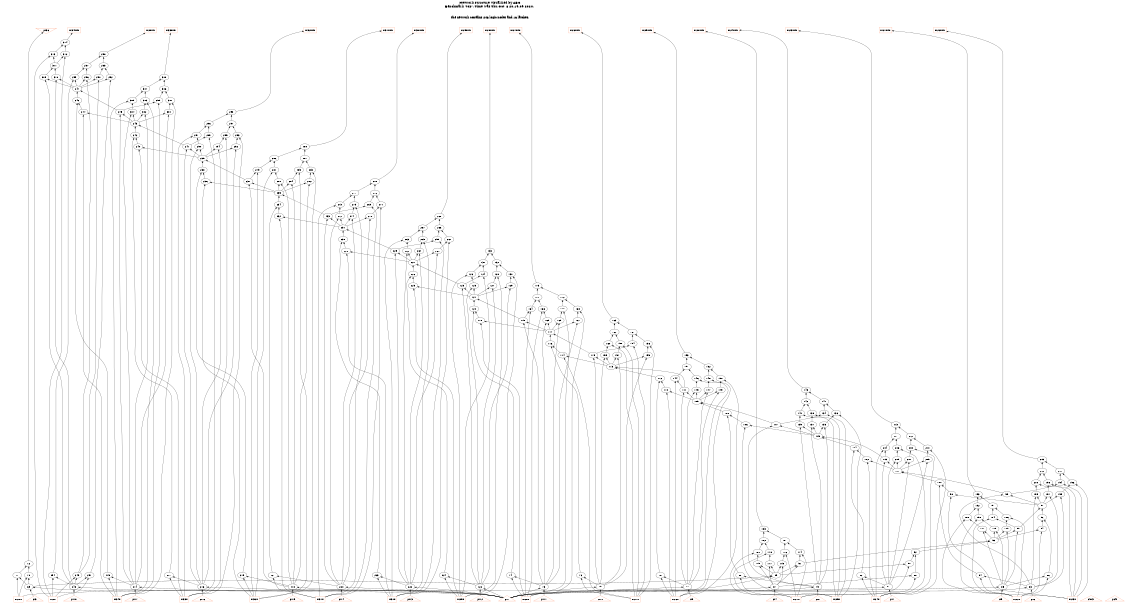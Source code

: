 # Network structure generated by ABC

digraph network {
size = "7.5,10";
center = true;
edge [dir = back];

{
  node [shape = plaintext];
  edge [style = invis];
  LevelTitle1 [label=""];
  LevelTitle2 [label=""];
  Level49 [label = ""];
  Level48 [label = ""];
  Level47 [label = ""];
  Level46 [label = ""];
  Level45 [label = ""];
  Level44 [label = ""];
  Level43 [label = ""];
  Level42 [label = ""];
  Level41 [label = ""];
  Level40 [label = ""];
  Level39 [label = ""];
  Level38 [label = ""];
  Level37 [label = ""];
  Level36 [label = ""];
  Level35 [label = ""];
  Level34 [label = ""];
  Level33 [label = ""];
  Level32 [label = ""];
  Level31 [label = ""];
  Level30 [label = ""];
  Level29 [label = ""];
  Level28 [label = ""];
  Level27 [label = ""];
  Level26 [label = ""];
  Level25 [label = ""];
  Level24 [label = ""];
  Level23 [label = ""];
  Level22 [label = ""];
  Level21 [label = ""];
  Level20 [label = ""];
  Level19 [label = ""];
  Level18 [label = ""];
  Level17 [label = ""];
  Level16 [label = ""];
  Level15 [label = ""];
  Level14 [label = ""];
  Level13 [label = ""];
  Level12 [label = ""];
  Level11 [label = ""];
  Level10 [label = ""];
  Level9 [label = ""];
  Level8 [label = ""];
  Level7 [label = ""];
  Level6 [label = ""];
  Level5 [label = ""];
  Level4 [label = ""];
  Level3 [label = ""];
  Level2 [label = ""];
  Level1 [label = ""];
  Level0 [label = ""];
  LevelTitle1 ->  LevelTitle2 ->  Level49 ->  Level48 ->  Level47 ->  Level46 ->  Level45 ->  Level44 ->  Level43 ->  Level42 ->  Level41 ->  Level40 ->  Level39 ->  Level38 ->  Level37 ->  Level36 ->  Level35 ->  Level34 ->  Level33 ->  Level32 ->  Level31 ->  Level30 ->  Level29 ->  Level28 ->  Level27 ->  Level26 ->  Level25 ->  Level24 ->  Level23 ->  Level22 ->  Level21 ->  Level20 ->  Level19 ->  Level18 ->  Level17 ->  Level16 ->  Level15 ->  Level14 ->  Level13 ->  Level12 ->  Level11 ->  Level10 ->  Level9 ->  Level8 ->  Level7 ->  Level6 ->  Level5 ->  Level4 ->  Level3 ->  Level2 ->  Level1 ->  Level0;
}

{
  rank = same;
  LevelTitle1;
  title1 [shape=plaintext,
          fontsize=20,
          fontname = "Times-Roman",
          label="Network structure visualized by ABC\nBenchmark \"top\". Time was Thu Oct  8 20:19:09 2020. "
         ];
}

{
  rank = same;
  LevelTitle2;
  title2 [shape=plaintext,
          fontsize=18,
          fontname = "Times-Roman",
          label="The network contains 246 logic nodes and 16 latches.\n"
         ];
}

{
  rank = same;
  Level49;
  Node20 [label = "p_36", shape = invtriangle, color = coral, fillcolor = coral];
  Node22 [label = "n_28L_in", shape = box, color = coral, fillcolor = coral];
  Node25 [label = "n_24L_in", shape = box, color = coral, fillcolor = coral];
  Node28 [label = "n_25L_in", shape = box, color = coral, fillcolor = coral];
  Node31 [label = "n_26L_in", shape = box, color = coral, fillcolor = coral];
  Node34 [label = "n_27L_in", shape = box, color = coral, fillcolor = coral];
  Node37 [label = "n_20L_in", shape = box, color = coral, fillcolor = coral];
  Node40 [label = "n_21L_in", shape = box, color = coral, fillcolor = coral];
  Node43 [label = "n_22L_in", shape = box, color = coral, fillcolor = coral];
  Node46 [label = "n_23L_in", shape = box, color = coral, fillcolor = coral];
  Node49 [label = "n_2L_in", shape = box, color = coral, fillcolor = coral];
  Node52 [label = "n_29L_in", shape = box, color = coral, fillcolor = coral];
  Node55 [label = "n_30L_in", shape = box, color = coral, fillcolor = coral];
  Node58 [label = "n_31L_in", shape = box, color = coral, fillcolor = coral];
  Node61 [label = "n_32L_in", shape = box, color = coral, fillcolor = coral];
  Node64 [label = "n_33L_in", shape = box, color = coral, fillcolor = coral];
  Node67 [label = "n_34L_in", shape = box, color = coral, fillcolor = coral];
}

{
  rank = same;
  Level48;
  Node314 [label = "314\n", shape = ellipse];
}

{
  rank = same;
  Level47;
  Node258 [label = "258\n", shape = ellipse];
  Node312 [label = "312\n", shape = ellipse];
  Node313 [label = "313\n", shape = ellipse];
}

{
  rank = same;
  Level46;
  Node253 [label = "253\n", shape = ellipse];
  Node257 [label = "257\n", shape = ellipse];
  Node311 [label = "311\n", shape = ellipse];
}

{
  rank = same;
  Level45;
  Node250 [label = "250\n", shape = ellipse];
  Node252 [label = "252\n", shape = ellipse];
  Node255 [label = "255\n", shape = ellipse];
  Node256 [label = "256\n", shape = ellipse];
  Node308 [label = "308\n", shape = ellipse];
  Node309 [label = "309\n", shape = ellipse];
  Node310 [label = "310\n", shape = ellipse];
}

{
  rank = same;
  Level44;
  Node247 [label = "247\n", shape = ellipse];
  Node306 [label = "306\n", shape = ellipse];
  Node307 [label = "307\n", shape = ellipse];
}

{
  rank = same;
  Level43;
  Node246 [label = "246\n", shape = ellipse];
  Node299 [label = "299\n", shape = ellipse];
  Node301 [label = "301\n", shape = ellipse];
  Node303 [label = "303\n", shape = ellipse];
  Node305 [label = "305\n", shape = ellipse];
}

{
  rank = same;
  Level42;
  Node244 [label = "244\n", shape = ellipse];
  Node245 [label = "245\n", shape = ellipse];
  Node298 [label = "298\n", shape = ellipse];
  Node300 [label = "300\n", shape = ellipse];
  Node302 [label = "302\n", shape = ellipse];
  Node304 [label = "304\n", shape = ellipse];
}

{
  rank = same;
  Level41;
  Node243 [label = "243\n", shape = ellipse];
  Node296 [label = "296\n", shape = ellipse];
  Node297 [label = "297\n", shape = ellipse];
}

{
  rank = same;
  Level40;
  Node242 [label = "242\n", shape = ellipse];
  Node289 [label = "289\n", shape = ellipse];
  Node291 [label = "291\n", shape = ellipse];
  Node293 [label = "293\n", shape = ellipse];
  Node295 [label = "295\n", shape = ellipse];
}

{
  rank = same;
  Level39;
  Node240 [label = "240\n", shape = ellipse];
  Node241 [label = "241\n", shape = ellipse];
  Node288 [label = "288\n", shape = ellipse];
  Node290 [label = "290\n", shape = ellipse];
  Node292 [label = "292\n", shape = ellipse];
  Node294 [label = "294\n", shape = ellipse];
}

{
  rank = same;
  Level38;
  Node239 [label = "239\n", shape = ellipse];
  Node286 [label = "286\n", shape = ellipse];
  Node287 [label = "287\n", shape = ellipse];
}

{
  rank = same;
  Level37;
  Node238 [label = "238\n", shape = ellipse];
  Node279 [label = "279\n", shape = ellipse];
  Node281 [label = "281\n", shape = ellipse];
  Node283 [label = "283\n", shape = ellipse];
  Node285 [label = "285\n", shape = ellipse];
}

{
  rank = same;
  Level36;
  Node236 [label = "236\n", shape = ellipse];
  Node237 [label = "237\n", shape = ellipse];
  Node278 [label = "278\n", shape = ellipse];
  Node280 [label = "280\n", shape = ellipse];
  Node282 [label = "282\n", shape = ellipse];
  Node284 [label = "284\n", shape = ellipse];
}

{
  rank = same;
  Level35;
  Node235 [label = "235\n", shape = ellipse];
  Node276 [label = "276\n", shape = ellipse];
  Node277 [label = "277\n", shape = ellipse];
}

{
  rank = same;
  Level34;
  Node234 [label = "234\n", shape = ellipse];
  Node269 [label = "269\n", shape = ellipse];
  Node271 [label = "271\n", shape = ellipse];
  Node273 [label = "273\n", shape = ellipse];
  Node275 [label = "275\n", shape = ellipse];
}

{
  rank = same;
  Level33;
  Node232 [label = "232\n", shape = ellipse];
  Node233 [label = "233\n", shape = ellipse];
  Node268 [label = "268\n", shape = ellipse];
  Node270 [label = "270\n", shape = ellipse];
  Node272 [label = "272\n", shape = ellipse];
  Node274 [label = "274\n", shape = ellipse];
}

{
  rank = same;
  Level32;
  Node231 [label = "231\n", shape = ellipse];
  Node266 [label = "266\n", shape = ellipse];
  Node267 [label = "267\n", shape = ellipse];
}

{
  rank = same;
  Level31;
  Node230 [label = "230\n", shape = ellipse];
  Node259 [label = "259\n", shape = ellipse];
  Node261 [label = "261\n", shape = ellipse];
  Node263 [label = "263\n", shape = ellipse];
  Node265 [label = "265\n", shape = ellipse];
}

{
  rank = same;
  Level30;
  Node133 [label = "133\n", shape = ellipse];
  Node228 [label = "228\n", shape = ellipse];
  Node229 [label = "229\n", shape = ellipse];
  Node260 [label = "260\n", shape = ellipse];
  Node262 [label = "262\n", shape = ellipse];
  Node264 [label = "264\n", shape = ellipse];
}

{
  rank = same;
  Level29;
  Node131 [label = "131\n", shape = ellipse];
  Node132 [label = "132\n", shape = ellipse];
  Node227 [label = "227\n", shape = ellipse];
}

{
  rank = same;
  Level28;
  Node124 [label = "124\n", shape = ellipse];
  Node126 [label = "126\n", shape = ellipse];
  Node128 [label = "128\n", shape = ellipse];
  Node130 [label = "130\n", shape = ellipse];
  Node226 [label = "226\n", shape = ellipse];
}

{
  rank = same;
  Level27;
  Node123 [label = "123\n", shape = ellipse];
  Node125 [label = "125\n", shape = ellipse];
  Node127 [label = "127\n", shape = ellipse];
  Node129 [label = "129\n", shape = ellipse];
  Node173 [label = "173\n", shape = ellipse];
  Node225 [label = "225\n", shape = ellipse];
}

{
  rank = same;
  Level26;
  Node121 [label = "121\n", shape = ellipse];
  Node171 [label = "171\n", shape = ellipse];
  Node172 [label = "172\n", shape = ellipse];
}

{
  rank = same;
  Level25;
  Node120 [label = "120\n", shape = ellipse];
  Node164 [label = "164\n", shape = ellipse];
  Node166 [label = "166\n", shape = ellipse];
  Node168 [label = "168\n", shape = ellipse];
  Node170 [label = "170\n", shape = ellipse];
}

{
  rank = same;
  Level24;
  Node118 [label = "118\n", shape = ellipse];
  Node119 [label = "119\n", shape = ellipse];
  Node163 [label = "163\n", shape = ellipse];
  Node165 [label = "165\n", shape = ellipse];
  Node167 [label = "167\n", shape = ellipse];
  Node169 [label = "169\n", shape = ellipse];
}

{
  rank = same;
  Level23;
  Node117 [label = "117\n", shape = ellipse];
  Node161 [label = "161\n", shape = ellipse];
  Node162 [label = "162\n", shape = ellipse];
}

{
  rank = same;
  Level22;
  Node116 [label = "116\n", shape = ellipse];
  Node154 [label = "154\n", shape = ellipse];
  Node156 [label = "156\n", shape = ellipse];
  Node158 [label = "158\n", shape = ellipse];
  Node160 [label = "160\n", shape = ellipse];
}

{
  rank = same;
  Level21;
  Node114 [label = "114\n", shape = ellipse];
  Node115 [label = "115\n", shape = ellipse];
  Node153 [label = "153\n", shape = ellipse];
  Node155 [label = "155\n", shape = ellipse];
  Node157 [label = "157\n", shape = ellipse];
  Node159 [label = "159\n", shape = ellipse];
}

{
  rank = same;
  Level20;
  Node113 [label = "113\n", shape = ellipse];
  Node151 [label = "151\n", shape = ellipse];
  Node152 [label = "152\n", shape = ellipse];
}

{
  rank = same;
  Level19;
  Node112 [label = "112\n", shape = ellipse];
  Node144 [label = "144\n", shape = ellipse];
  Node146 [label = "146\n", shape = ellipse];
  Node148 [label = "148\n", shape = ellipse];
  Node150 [label = "150\n", shape = ellipse];
}

{
  rank = same;
  Level18;
  Node110 [label = "110\n", shape = ellipse];
  Node111 [label = "111\n", shape = ellipse];
  Node143 [label = "143\n", shape = ellipse];
  Node145 [label = "145\n", shape = ellipse];
  Node147 [label = "147\n", shape = ellipse];
  Node149 [label = "149\n", shape = ellipse];
}

{
  rank = same;
  Level17;
  Node109 [label = "109\n", shape = ellipse];
  Node141 [label = "141\n", shape = ellipse];
  Node142 [label = "142\n", shape = ellipse];
}

{
  rank = same;
  Level16;
  Node108 [label = "108\n", shape = ellipse];
  Node134 [label = "134\n", shape = ellipse];
  Node136 [label = "136\n", shape = ellipse];
  Node138 [label = "138\n", shape = ellipse];
  Node140 [label = "140\n", shape = ellipse];
}

{
  rank = same;
  Level15;
  Node106 [label = "106\n", shape = ellipse];
  Node107 [label = "107\n", shape = ellipse];
  Node135 [label = "135\n", shape = ellipse];
  Node137 [label = "137\n", shape = ellipse];
  Node139 [label = "139\n", shape = ellipse];
  Node213 [label = "213\n", shape = ellipse];
}

{
  rank = same;
  Level14;
  Node105 [label = "105\n", shape = ellipse];
  Node211 [label = "211\n", shape = ellipse];
  Node212 [label = "212\n", shape = ellipse];
}

{
  rank = same;
  Level13;
  Node104 [label = "104\n", shape = ellipse];
  Node204 [label = "204\n", shape = ellipse];
  Node206 [label = "206\n", shape = ellipse];
  Node208 [label = "208\n", shape = ellipse];
  Node210 [label = "210\n", shape = ellipse];
}

{
  rank = same;
  Level12;
  Node102 [label = "102\n", shape = ellipse];
  Node103 [label = "103\n", shape = ellipse];
  Node203 [label = "203\n", shape = ellipse];
  Node205 [label = "205\n", shape = ellipse];
  Node207 [label = "207\n", shape = ellipse];
  Node209 [label = "209\n", shape = ellipse];
}

{
  rank = same;
  Level11;
  Node101 [label = "101\n", shape = ellipse];
  Node201 [label = "201\n", shape = ellipse];
  Node202 [label = "202\n", shape = ellipse];
}

{
  rank = same;
  Level10;
  Node100 [label = "100\n", shape = ellipse];
  Node194 [label = "194\n", shape = ellipse];
  Node196 [label = "196\n", shape = ellipse];
  Node198 [label = "198\n", shape = ellipse];
  Node200 [label = "200\n", shape = ellipse];
}

{
  rank = same;
  Level9;
  Node98 [label = "98\n", shape = ellipse];
  Node99 [label = "99\n", shape = ellipse];
  Node193 [label = "193\n", shape = ellipse];
  Node195 [label = "195\n", shape = ellipse];
  Node197 [label = "197\n", shape = ellipse];
  Node199 [label = "199\n", shape = ellipse];
}

{
  rank = same;
  Level8;
  Node97 [label = "97\n", shape = ellipse];
  Node191 [label = "191\n", shape = ellipse];
  Node192 [label = "192\n", shape = ellipse];
}

{
  rank = same;
  Level7;
  Node96 [label = "96\n", shape = ellipse];
  Node184 [label = "184\n", shape = ellipse];
  Node186 [label = "186\n", shape = ellipse];
  Node188 [label = "188\n", shape = ellipse];
  Node190 [label = "190\n", shape = ellipse];
}

{
  rank = same;
  Level6;
  Node94 [label = "94\n", shape = ellipse];
  Node95 [label = "95\n", shape = ellipse];
  Node183 [label = "183\n", shape = ellipse];
  Node185 [label = "185\n", shape = ellipse];
  Node187 [label = "187\n", shape = ellipse];
  Node189 [label = "189\n", shape = ellipse];
}

{
  rank = same;
  Level5;
  Node93 [label = "93\n", shape = ellipse];
  Node181 [label = "181\n", shape = ellipse];
  Node182 [label = "182\n", shape = ellipse];
}

{
  rank = same;
  Level4;
  Node92 [label = "92\n", shape = ellipse];
  Node174 [label = "174\n", shape = ellipse];
  Node176 [label = "176\n", shape = ellipse];
  Node178 [label = "178\n", shape = ellipse];
  Node180 [label = "180\n", shape = ellipse];
}

{
  rank = same;
  Level3;
  Node72 [label = "72\n", shape = ellipse];
  Node90 [label = "90\n", shape = ellipse];
  Node91 [label = "91\n", shape = ellipse];
  Node175 [label = "175\n", shape = ellipse];
  Node177 [label = "177\n", shape = ellipse];
  Node179 [label = "179\n", shape = ellipse];
}

{
  rank = same;
  Level2;
  Node70 [label = "70\n", shape = ellipse];
  Node71 [label = "71\n", shape = ellipse];
  Node74 [label = "74\n", shape = ellipse];
  Node76 [label = "76\n", shape = ellipse];
  Node78 [label = "78\n", shape = ellipse];
  Node80 [label = "80\n", shape = ellipse];
  Node82 [label = "82\n", shape = ellipse];
  Node84 [label = "84\n", shape = ellipse];
  Node86 [label = "86\n", shape = ellipse];
  Node88 [label = "88\n", shape = ellipse];
  Node89 [label = "89\n", shape = ellipse];
  Node215 [label = "215\n", shape = ellipse];
  Node217 [label = "217\n", shape = ellipse];
  Node219 [label = "219\n", shape = ellipse];
  Node221 [label = "221\n", shape = ellipse];
  Node223 [label = "223\n", shape = ellipse];
  Node224 [label = "224\n", shape = ellipse];
  Node249 [label = "249\n", shape = ellipse];
  Node251 [label = "251\n", shape = ellipse];
  Node254 [label = "254\n", shape = ellipse];
}

{
  rank = same;
  Level1;
  Node69 [label = "69\n", shape = ellipse];
  Node73 [label = "73\n", shape = ellipse];
  Node75 [label = "75\n", shape = ellipse];
  Node77 [label = "77\n", shape = ellipse];
  Node79 [label = "79\n", shape = ellipse];
  Node81 [label = "81\n", shape = ellipse];
  Node83 [label = "83\n", shape = ellipse];
  Node85 [label = "85\n", shape = ellipse];
  Node87 [label = "87\n", shape = ellipse];
  Node122 [label = "122\n", shape = ellipse];
  Node214 [label = "214\n", shape = ellipse];
  Node216 [label = "216\n", shape = ellipse];
  Node218 [label = "218\n", shape = ellipse];
  Node220 [label = "220\n", shape = ellipse];
  Node222 [label = "222\n", shape = ellipse];
  Node248 [label = "248\n", shape = ellipse];
}

{
  rank = same;
  Level0;
  Node1 [label = "clock", shape = triangle, color = coral, fillcolor = coral];
  Node2 [label = "p_10", shape = triangle, color = coral, fillcolor = coral];
  Node3 [label = "p_12", shape = triangle, color = coral, fillcolor = coral];
  Node4 [label = "p_11", shape = triangle, color = coral, fillcolor = coral];
  Node5 [label = "pclk", shape = triangle, color = coral, fillcolor = coral];
  Node6 [label = "p_14", shape = triangle, color = coral, fillcolor = coral];
  Node7 [label = "p_13", shape = triangle, color = coral, fillcolor = coral];
  Node8 [label = "p_16", shape = triangle, color = coral, fillcolor = coral];
  Node9 [label = "p_15", shape = triangle, color = coral, fillcolor = coral];
  Node10 [label = "p_9", shape = triangle, color = coral, fillcolor = coral];
  Node11 [label = "p_18", shape = triangle, color = coral, fillcolor = coral];
  Node12 [label = "p_8", shape = triangle, color = coral, fillcolor = coral];
  Node13 [label = "p_17", shape = triangle, color = coral, fillcolor = coral];
  Node14 [label = "p_7", shape = triangle, color = coral, fillcolor = coral];
  Node15 [label = "p_6", shape = triangle, color = coral, fillcolor = coral];
  Node16 [label = "p_5", shape = triangle, color = coral, fillcolor = coral];
  Node17 [label = "p_4", shape = triangle, color = coral, fillcolor = coral];
  Node18 [label = "p_3", shape = triangle, color = coral, fillcolor = coral];
  Node19 [label = "p_1", shape = triangle, color = coral, fillcolor = coral];
  Node23 [label = "n_28L", shape = box, color = coral, fillcolor = coral];
  Node26 [label = "n_24L", shape = box, color = coral, fillcolor = coral];
  Node29 [label = "n_25L", shape = box, color = coral, fillcolor = coral];
  Node32 [label = "n_26L", shape = box, color = coral, fillcolor = coral];
  Node35 [label = "n_27L", shape = box, color = coral, fillcolor = coral];
  Node38 [label = "n_20L", shape = box, color = coral, fillcolor = coral];
  Node41 [label = "n_21L", shape = box, color = coral, fillcolor = coral];
  Node44 [label = "n_22L", shape = box, color = coral, fillcolor = coral];
  Node47 [label = "n_23L", shape = box, color = coral, fillcolor = coral];
  Node50 [label = "n_2L", shape = box, color = coral, fillcolor = coral];
  Node53 [label = "n_29L", shape = box, color = coral, fillcolor = coral];
  Node56 [label = "n_30L", shape = box, color = coral, fillcolor = coral];
  Node59 [label = "n_31L", shape = box, color = coral, fillcolor = coral];
  Node62 [label = "n_32L", shape = box, color = coral, fillcolor = coral];
  Node65 [label = "n_33L", shape = box, color = coral, fillcolor = coral];
  Node68 [label = "n_34L", shape = box, color = coral, fillcolor = coral];
}

title1 -> title2 [style = invis];
title2 -> Node20 [style = invis];
title2 -> Node22 [style = invis];
title2 -> Node25 [style = invis];
title2 -> Node28 [style = invis];
title2 -> Node31 [style = invis];
title2 -> Node34 [style = invis];
title2 -> Node37 [style = invis];
title2 -> Node40 [style = invis];
title2 -> Node43 [style = invis];
title2 -> Node46 [style = invis];
title2 -> Node49 [style = invis];
title2 -> Node52 [style = invis];
title2 -> Node55 [style = invis];
title2 -> Node58 [style = invis];
title2 -> Node61 [style = invis];
title2 -> Node64 [style = invis];
title2 -> Node67 [style = invis];
Node20 -> Node72 [style = solid];
Node22 -> Node133 [style = solid];
Node25 -> Node143 [style = solid];
Node28 -> Node153 [style = solid];
Node31 -> Node163 [style = solid];
Node34 -> Node173 [style = solid];
Node37 -> Node183 [style = solid];
Node40 -> Node193 [style = solid];
Node43 -> Node203 [style = solid];
Node46 -> Node213 [style = solid];
Node49 -> Node258 [style = solid];
Node52 -> Node268 [style = solid];
Node55 -> Node278 [style = solid];
Node58 -> Node288 [style = solid];
Node61 -> Node298 [style = solid];
Node64 -> Node308 [style = solid];
Node67 -> Node314 [style = solid];
Node69 -> Node18 [style = solid];
Node69 -> Node19 [style = solid];
Node70 -> Node38 [style = solid];
Node70 -> Node69 [style = solid];
Node71 -> Node38 [style = solid];
Node71 -> Node69 [style = solid];
Node72 -> Node70 [style = solid];
Node72 -> Node71 [style = solid];
Node73 -> Node4 [style = solid];
Node73 -> Node19 [style = solid];
Node74 -> Node23 [style = solid];
Node74 -> Node73 [style = solid];
Node75 -> Node2 [style = solid];
Node75 -> Node19 [style = solid];
Node76 -> Node35 [style = solid];
Node76 -> Node75 [style = solid];
Node77 -> Node10 [style = solid];
Node77 -> Node19 [style = solid];
Node78 -> Node32 [style = solid];
Node78 -> Node77 [style = solid];
Node79 -> Node12 [style = solid];
Node79 -> Node19 [style = solid];
Node80 -> Node29 [style = solid];
Node80 -> Node79 [style = solid];
Node81 -> Node14 [style = solid];
Node81 -> Node19 [style = solid];
Node82 -> Node26 [style = solid];
Node82 -> Node81 [style = solid];
Node83 -> Node15 [style = solid];
Node83 -> Node19 [style = solid];
Node84 -> Node47 [style = solid];
Node84 -> Node83 [style = solid];
Node85 -> Node16 [style = solid];
Node85 -> Node19 [style = solid];
Node86 -> Node44 [style = solid];
Node86 -> Node85 [style = solid];
Node87 -> Node17 [style = solid];
Node87 -> Node19 [style = solid];
Node88 -> Node41 [style = solid];
Node88 -> Node87 [style = solid];
Node89 -> Node38 [style = solid];
Node89 -> Node69 [style = solid];
Node90 -> Node41 [style = solid];
Node90 -> Node89 [style = solid];
Node91 -> Node87 [style = solid];
Node91 -> Node89 [style = solid];
Node92 -> Node88 [style = solid];
Node92 -> Node90 [style = solid];
Node93 -> Node91 [style = solid];
Node93 -> Node92 [style = solid];
Node94 -> Node44 [style = solid];
Node94 -> Node93 [style = solid];
Node95 -> Node85 [style = solid];
Node95 -> Node93 [style = solid];
Node96 -> Node86 [style = solid];
Node96 -> Node94 [style = solid];
Node97 -> Node95 [style = solid];
Node97 -> Node96 [style = solid];
Node98 -> Node47 [style = solid];
Node98 -> Node97 [style = solid];
Node99 -> Node83 [style = solid];
Node99 -> Node97 [style = solid];
Node100 -> Node84 [style = solid];
Node100 -> Node98 [style = solid];
Node101 -> Node99 [style = solid];
Node101 -> Node100 [style = solid];
Node102 -> Node26 [style = solid];
Node102 -> Node101 [style = solid];
Node103 -> Node81 [style = solid];
Node103 -> Node101 [style = solid];
Node104 -> Node82 [style = solid];
Node104 -> Node102 [style = solid];
Node105 -> Node103 [style = solid];
Node105 -> Node104 [style = solid];
Node106 -> Node29 [style = solid];
Node106 -> Node105 [style = solid];
Node107 -> Node79 [style = solid];
Node107 -> Node105 [style = solid];
Node108 -> Node80 [style = solid];
Node108 -> Node106 [style = solid];
Node109 -> Node107 [style = solid];
Node109 -> Node108 [style = solid];
Node110 -> Node32 [style = solid];
Node110 -> Node109 [style = solid];
Node111 -> Node77 [style = solid];
Node111 -> Node109 [style = solid];
Node112 -> Node78 [style = solid];
Node112 -> Node110 [style = solid];
Node113 -> Node111 [style = solid];
Node113 -> Node112 [style = solid];
Node114 -> Node35 [style = solid];
Node114 -> Node113 [style = solid];
Node115 -> Node75 [style = solid];
Node115 -> Node113 [style = solid];
Node116 -> Node76 [style = solid];
Node116 -> Node114 [style = solid];
Node117 -> Node115 [style = solid];
Node117 -> Node116 [style = solid];
Node118 -> Node23 [style = solid];
Node118 -> Node117 [style = solid];
Node119 -> Node73 [style = solid];
Node119 -> Node117 [style = solid];
Node120 -> Node74 [style = solid];
Node120 -> Node118 [style = solid];
Node121 -> Node119 [style = solid];
Node121 -> Node120 [style = solid];
Node122 -> Node3 [style = solid];
Node122 -> Node19 [style = solid];
Node123 -> Node121 [style = solid];
Node123 -> Node122 [style = solid];
Node124 -> Node53 [style = solid];
Node124 -> Node123 [style = solid];
Node125 -> Node121 [style = solid];
Node125 -> Node122 [style = solid];
Node126 -> Node53 [style = solid];
Node126 -> Node125 [style = solid];
Node127 -> Node121 [style = solid];
Node127 -> Node122 [style = solid];
Node128 -> Node53 [style = solid];
Node128 -> Node127 [style = solid];
Node129 -> Node121 [style = solid];
Node129 -> Node122 [style = solid];
Node130 -> Node53 [style = solid];
Node130 -> Node129 [style = solid];
Node131 -> Node124 [style = solid];
Node131 -> Node126 [style = solid];
Node132 -> Node128 [style = solid];
Node132 -> Node130 [style = solid];
Node133 -> Node131 [style = solid];
Node133 -> Node132 [style = solid];
Node134 -> Node29 [style = solid];
Node134 -> Node107 [style = solid];
Node135 -> Node79 [style = solid];
Node135 -> Node105 [style = solid];
Node136 -> Node29 [style = solid];
Node136 -> Node135 [style = solid];
Node137 -> Node79 [style = solid];
Node137 -> Node105 [style = solid];
Node138 -> Node29 [style = solid];
Node138 -> Node137 [style = solid];
Node139 -> Node79 [style = solid];
Node139 -> Node105 [style = solid];
Node140 -> Node29 [style = solid];
Node140 -> Node139 [style = solid];
Node141 -> Node134 [style = solid];
Node141 -> Node136 [style = solid];
Node142 -> Node138 [style = solid];
Node142 -> Node140 [style = solid];
Node143 -> Node141 [style = solid];
Node143 -> Node142 [style = solid];
Node144 -> Node32 [style = solid];
Node144 -> Node111 [style = solid];
Node145 -> Node77 [style = solid];
Node145 -> Node109 [style = solid];
Node146 -> Node32 [style = solid];
Node146 -> Node145 [style = solid];
Node147 -> Node77 [style = solid];
Node147 -> Node109 [style = solid];
Node148 -> Node32 [style = solid];
Node148 -> Node147 [style = solid];
Node149 -> Node77 [style = solid];
Node149 -> Node109 [style = solid];
Node150 -> Node32 [style = solid];
Node150 -> Node149 [style = solid];
Node151 -> Node144 [style = solid];
Node151 -> Node146 [style = solid];
Node152 -> Node148 [style = solid];
Node152 -> Node150 [style = solid];
Node153 -> Node151 [style = solid];
Node153 -> Node152 [style = solid];
Node154 -> Node35 [style = solid];
Node154 -> Node115 [style = solid];
Node155 -> Node75 [style = solid];
Node155 -> Node113 [style = solid];
Node156 -> Node35 [style = solid];
Node156 -> Node155 [style = solid];
Node157 -> Node75 [style = solid];
Node157 -> Node113 [style = solid];
Node158 -> Node35 [style = solid];
Node158 -> Node157 [style = solid];
Node159 -> Node75 [style = solid];
Node159 -> Node113 [style = solid];
Node160 -> Node35 [style = solid];
Node160 -> Node159 [style = solid];
Node161 -> Node154 [style = solid];
Node161 -> Node156 [style = solid];
Node162 -> Node158 [style = solid];
Node162 -> Node160 [style = solid];
Node163 -> Node161 [style = solid];
Node163 -> Node162 [style = solid];
Node164 -> Node23 [style = solid];
Node164 -> Node119 [style = solid];
Node165 -> Node73 [style = solid];
Node165 -> Node117 [style = solid];
Node166 -> Node23 [style = solid];
Node166 -> Node165 [style = solid];
Node167 -> Node73 [style = solid];
Node167 -> Node117 [style = solid];
Node168 -> Node23 [style = solid];
Node168 -> Node167 [style = solid];
Node169 -> Node73 [style = solid];
Node169 -> Node117 [style = solid];
Node170 -> Node23 [style = solid];
Node170 -> Node169 [style = solid];
Node171 -> Node164 [style = solid];
Node171 -> Node166 [style = solid];
Node172 -> Node168 [style = solid];
Node172 -> Node170 [style = solid];
Node173 -> Node171 [style = solid];
Node173 -> Node172 [style = solid];
Node174 -> Node41 [style = solid];
Node174 -> Node91 [style = solid];
Node175 -> Node87 [style = solid];
Node175 -> Node89 [style = solid];
Node176 -> Node41 [style = solid];
Node176 -> Node175 [style = solid];
Node177 -> Node87 [style = solid];
Node177 -> Node89 [style = solid];
Node178 -> Node41 [style = solid];
Node178 -> Node177 [style = solid];
Node179 -> Node87 [style = solid];
Node179 -> Node89 [style = solid];
Node180 -> Node41 [style = solid];
Node180 -> Node179 [style = solid];
Node181 -> Node174 [style = solid];
Node181 -> Node176 [style = solid];
Node182 -> Node178 [style = solid];
Node182 -> Node180 [style = solid];
Node183 -> Node181 [style = solid];
Node183 -> Node182 [style = solid];
Node184 -> Node44 [style = solid];
Node184 -> Node95 [style = solid];
Node185 -> Node85 [style = solid];
Node185 -> Node93 [style = solid];
Node186 -> Node44 [style = solid];
Node186 -> Node185 [style = solid];
Node187 -> Node85 [style = solid];
Node187 -> Node93 [style = solid];
Node188 -> Node44 [style = solid];
Node188 -> Node187 [style = solid];
Node189 -> Node85 [style = solid];
Node189 -> Node93 [style = solid];
Node190 -> Node44 [style = solid];
Node190 -> Node189 [style = solid];
Node191 -> Node184 [style = solid];
Node191 -> Node186 [style = solid];
Node192 -> Node188 [style = solid];
Node192 -> Node190 [style = solid];
Node193 -> Node191 [style = solid];
Node193 -> Node192 [style = solid];
Node194 -> Node47 [style = solid];
Node194 -> Node99 [style = solid];
Node195 -> Node83 [style = solid];
Node195 -> Node97 [style = solid];
Node196 -> Node47 [style = solid];
Node196 -> Node195 [style = solid];
Node197 -> Node83 [style = solid];
Node197 -> Node97 [style = solid];
Node198 -> Node47 [style = solid];
Node198 -> Node197 [style = solid];
Node199 -> Node83 [style = solid];
Node199 -> Node97 [style = solid];
Node200 -> Node47 [style = solid];
Node200 -> Node199 [style = solid];
Node201 -> Node194 [style = solid];
Node201 -> Node196 [style = solid];
Node202 -> Node198 [style = solid];
Node202 -> Node200 [style = solid];
Node203 -> Node201 [style = solid];
Node203 -> Node202 [style = solid];
Node204 -> Node26 [style = solid];
Node204 -> Node103 [style = solid];
Node205 -> Node81 [style = solid];
Node205 -> Node101 [style = solid];
Node206 -> Node26 [style = solid];
Node206 -> Node205 [style = solid];
Node207 -> Node81 [style = solid];
Node207 -> Node101 [style = solid];
Node208 -> Node26 [style = solid];
Node208 -> Node207 [style = solid];
Node209 -> Node81 [style = solid];
Node209 -> Node101 [style = solid];
Node210 -> Node26 [style = solid];
Node210 -> Node209 [style = solid];
Node211 -> Node204 [style = solid];
Node211 -> Node206 [style = solid];
Node212 -> Node208 [style = solid];
Node212 -> Node210 [style = solid];
Node213 -> Node211 [style = solid];
Node213 -> Node212 [style = solid];
Node214 -> Node13 [style = solid];
Node214 -> Node19 [style = solid];
Node215 -> Node68 [style = solid];
Node215 -> Node214 [style = solid];
Node216 -> Node8 [style = solid];
Node216 -> Node19 [style = solid];
Node217 -> Node65 [style = solid];
Node217 -> Node216 [style = solid];
Node218 -> Node9 [style = solid];
Node218 -> Node19 [style = solid];
Node219 -> Node62 [style = solid];
Node219 -> Node218 [style = solid];
Node220 -> Node6 [style = solid];
Node220 -> Node19 [style = solid];
Node221 -> Node59 [style = solid];
Node221 -> Node220 [style = solid];
Node222 -> Node7 [style = solid];
Node222 -> Node19 [style = solid];
Node223 -> Node56 [style = solid];
Node223 -> Node222 [style = solid];
Node224 -> Node53 [style = solid];
Node224 -> Node122 [style = solid];
Node225 -> Node53 [style = solid];
Node225 -> Node121 [style = solid];
Node226 -> Node224 [style = solid];
Node226 -> Node225 [style = solid];
Node227 -> Node123 [style = solid];
Node227 -> Node226 [style = solid];
Node228 -> Node56 [style = solid];
Node228 -> Node227 [style = solid];
Node229 -> Node222 [style = solid];
Node229 -> Node227 [style = solid];
Node230 -> Node223 [style = solid];
Node230 -> Node228 [style = solid];
Node231 -> Node229 [style = solid];
Node231 -> Node230 [style = solid];
Node232 -> Node59 [style = solid];
Node232 -> Node231 [style = solid];
Node233 -> Node220 [style = solid];
Node233 -> Node231 [style = solid];
Node234 -> Node221 [style = solid];
Node234 -> Node232 [style = solid];
Node235 -> Node233 [style = solid];
Node235 -> Node234 [style = solid];
Node236 -> Node62 [style = solid];
Node236 -> Node235 [style = solid];
Node237 -> Node218 [style = solid];
Node237 -> Node235 [style = solid];
Node238 -> Node219 [style = solid];
Node238 -> Node236 [style = solid];
Node239 -> Node237 [style = solid];
Node239 -> Node238 [style = solid];
Node240 -> Node65 [style = solid];
Node240 -> Node239 [style = solid];
Node241 -> Node216 [style = solid];
Node241 -> Node239 [style = solid];
Node242 -> Node217 [style = solid];
Node242 -> Node240 [style = solid];
Node243 -> Node241 [style = solid];
Node243 -> Node242 [style = solid];
Node244 -> Node68 [style = solid];
Node244 -> Node243 [style = solid];
Node245 -> Node214 [style = solid];
Node245 -> Node243 [style = solid];
Node246 -> Node215 [style = solid];
Node246 -> Node244 [style = solid];
Node247 -> Node245 [style = solid];
Node247 -> Node246 [style = solid];
Node248 -> Node11 [style = solid];
Node248 -> Node19 [style = solid];
Node249 -> Node50 [style = solid];
Node249 -> Node248 [style = solid];
Node250 -> Node247 [style = solid];
Node250 -> Node249 [style = solid];
Node251 -> Node50 [style = solid];
Node251 -> Node248 [style = solid];
Node252 -> Node247 [style = solid];
Node252 -> Node251 [style = solid];
Node253 -> Node250 [style = solid];
Node253 -> Node252 [style = solid];
Node254 -> Node50 [style = solid];
Node254 -> Node248 [style = solid];
Node255 -> Node247 [style = solid];
Node255 -> Node254 [style = solid];
Node256 -> Node247 [style = solid];
Node256 -> Node249 [style = solid];
Node257 -> Node255 [style = solid];
Node257 -> Node256 [style = solid];
Node258 -> Node253 [style = solid];
Node258 -> Node257 [style = solid];
Node259 -> Node56 [style = solid];
Node259 -> Node229 [style = solid];
Node260 -> Node222 [style = solid];
Node260 -> Node227 [style = solid];
Node261 -> Node56 [style = solid];
Node261 -> Node260 [style = solid];
Node262 -> Node222 [style = solid];
Node262 -> Node227 [style = solid];
Node263 -> Node56 [style = solid];
Node263 -> Node262 [style = solid];
Node264 -> Node222 [style = solid];
Node264 -> Node227 [style = solid];
Node265 -> Node56 [style = solid];
Node265 -> Node264 [style = solid];
Node266 -> Node259 [style = solid];
Node266 -> Node261 [style = solid];
Node267 -> Node263 [style = solid];
Node267 -> Node265 [style = solid];
Node268 -> Node266 [style = solid];
Node268 -> Node267 [style = solid];
Node269 -> Node59 [style = solid];
Node269 -> Node233 [style = solid];
Node270 -> Node220 [style = solid];
Node270 -> Node231 [style = solid];
Node271 -> Node59 [style = solid];
Node271 -> Node270 [style = solid];
Node272 -> Node220 [style = solid];
Node272 -> Node231 [style = solid];
Node273 -> Node59 [style = solid];
Node273 -> Node272 [style = solid];
Node274 -> Node220 [style = solid];
Node274 -> Node231 [style = solid];
Node275 -> Node59 [style = solid];
Node275 -> Node274 [style = solid];
Node276 -> Node269 [style = solid];
Node276 -> Node271 [style = solid];
Node277 -> Node273 [style = solid];
Node277 -> Node275 [style = solid];
Node278 -> Node276 [style = solid];
Node278 -> Node277 [style = solid];
Node279 -> Node62 [style = solid];
Node279 -> Node237 [style = solid];
Node280 -> Node218 [style = solid];
Node280 -> Node235 [style = solid];
Node281 -> Node62 [style = solid];
Node281 -> Node280 [style = solid];
Node282 -> Node218 [style = solid];
Node282 -> Node235 [style = solid];
Node283 -> Node62 [style = solid];
Node283 -> Node282 [style = solid];
Node284 -> Node218 [style = solid];
Node284 -> Node235 [style = solid];
Node285 -> Node62 [style = solid];
Node285 -> Node284 [style = solid];
Node286 -> Node279 [style = solid];
Node286 -> Node281 [style = solid];
Node287 -> Node283 [style = solid];
Node287 -> Node285 [style = solid];
Node288 -> Node286 [style = solid];
Node288 -> Node287 [style = solid];
Node289 -> Node65 [style = solid];
Node289 -> Node241 [style = solid];
Node290 -> Node216 [style = solid];
Node290 -> Node239 [style = solid];
Node291 -> Node65 [style = solid];
Node291 -> Node290 [style = solid];
Node292 -> Node216 [style = solid];
Node292 -> Node239 [style = solid];
Node293 -> Node65 [style = solid];
Node293 -> Node292 [style = solid];
Node294 -> Node216 [style = solid];
Node294 -> Node239 [style = solid];
Node295 -> Node65 [style = solid];
Node295 -> Node294 [style = solid];
Node296 -> Node289 [style = solid];
Node296 -> Node291 [style = solid];
Node297 -> Node293 [style = solid];
Node297 -> Node295 [style = solid];
Node298 -> Node296 [style = solid];
Node298 -> Node297 [style = solid];
Node299 -> Node68 [style = solid];
Node299 -> Node245 [style = solid];
Node300 -> Node214 [style = solid];
Node300 -> Node243 [style = solid];
Node301 -> Node68 [style = solid];
Node301 -> Node300 [style = solid];
Node302 -> Node214 [style = solid];
Node302 -> Node243 [style = solid];
Node303 -> Node68 [style = solid];
Node303 -> Node302 [style = solid];
Node304 -> Node214 [style = solid];
Node304 -> Node243 [style = solid];
Node305 -> Node68 [style = solid];
Node305 -> Node304 [style = solid];
Node306 -> Node299 [style = solid];
Node306 -> Node301 [style = solid];
Node307 -> Node303 [style = solid];
Node307 -> Node305 [style = solid];
Node308 -> Node306 [style = solid];
Node308 -> Node307 [style = solid];
Node309 -> Node247 [style = solid];
Node309 -> Node248 [style = solid];
Node310 -> Node247 [style = solid];
Node310 -> Node248 [style = solid];
Node311 -> Node309 [style = solid];
Node311 -> Node310 [style = solid];
Node312 -> Node50 [style = solid];
Node312 -> Node311 [style = solid];
Node313 -> Node50 [style = solid];
Node313 -> Node311 [style = solid];
Node314 -> Node312 [style = solid];
Node314 -> Node313 [style = solid];
}

